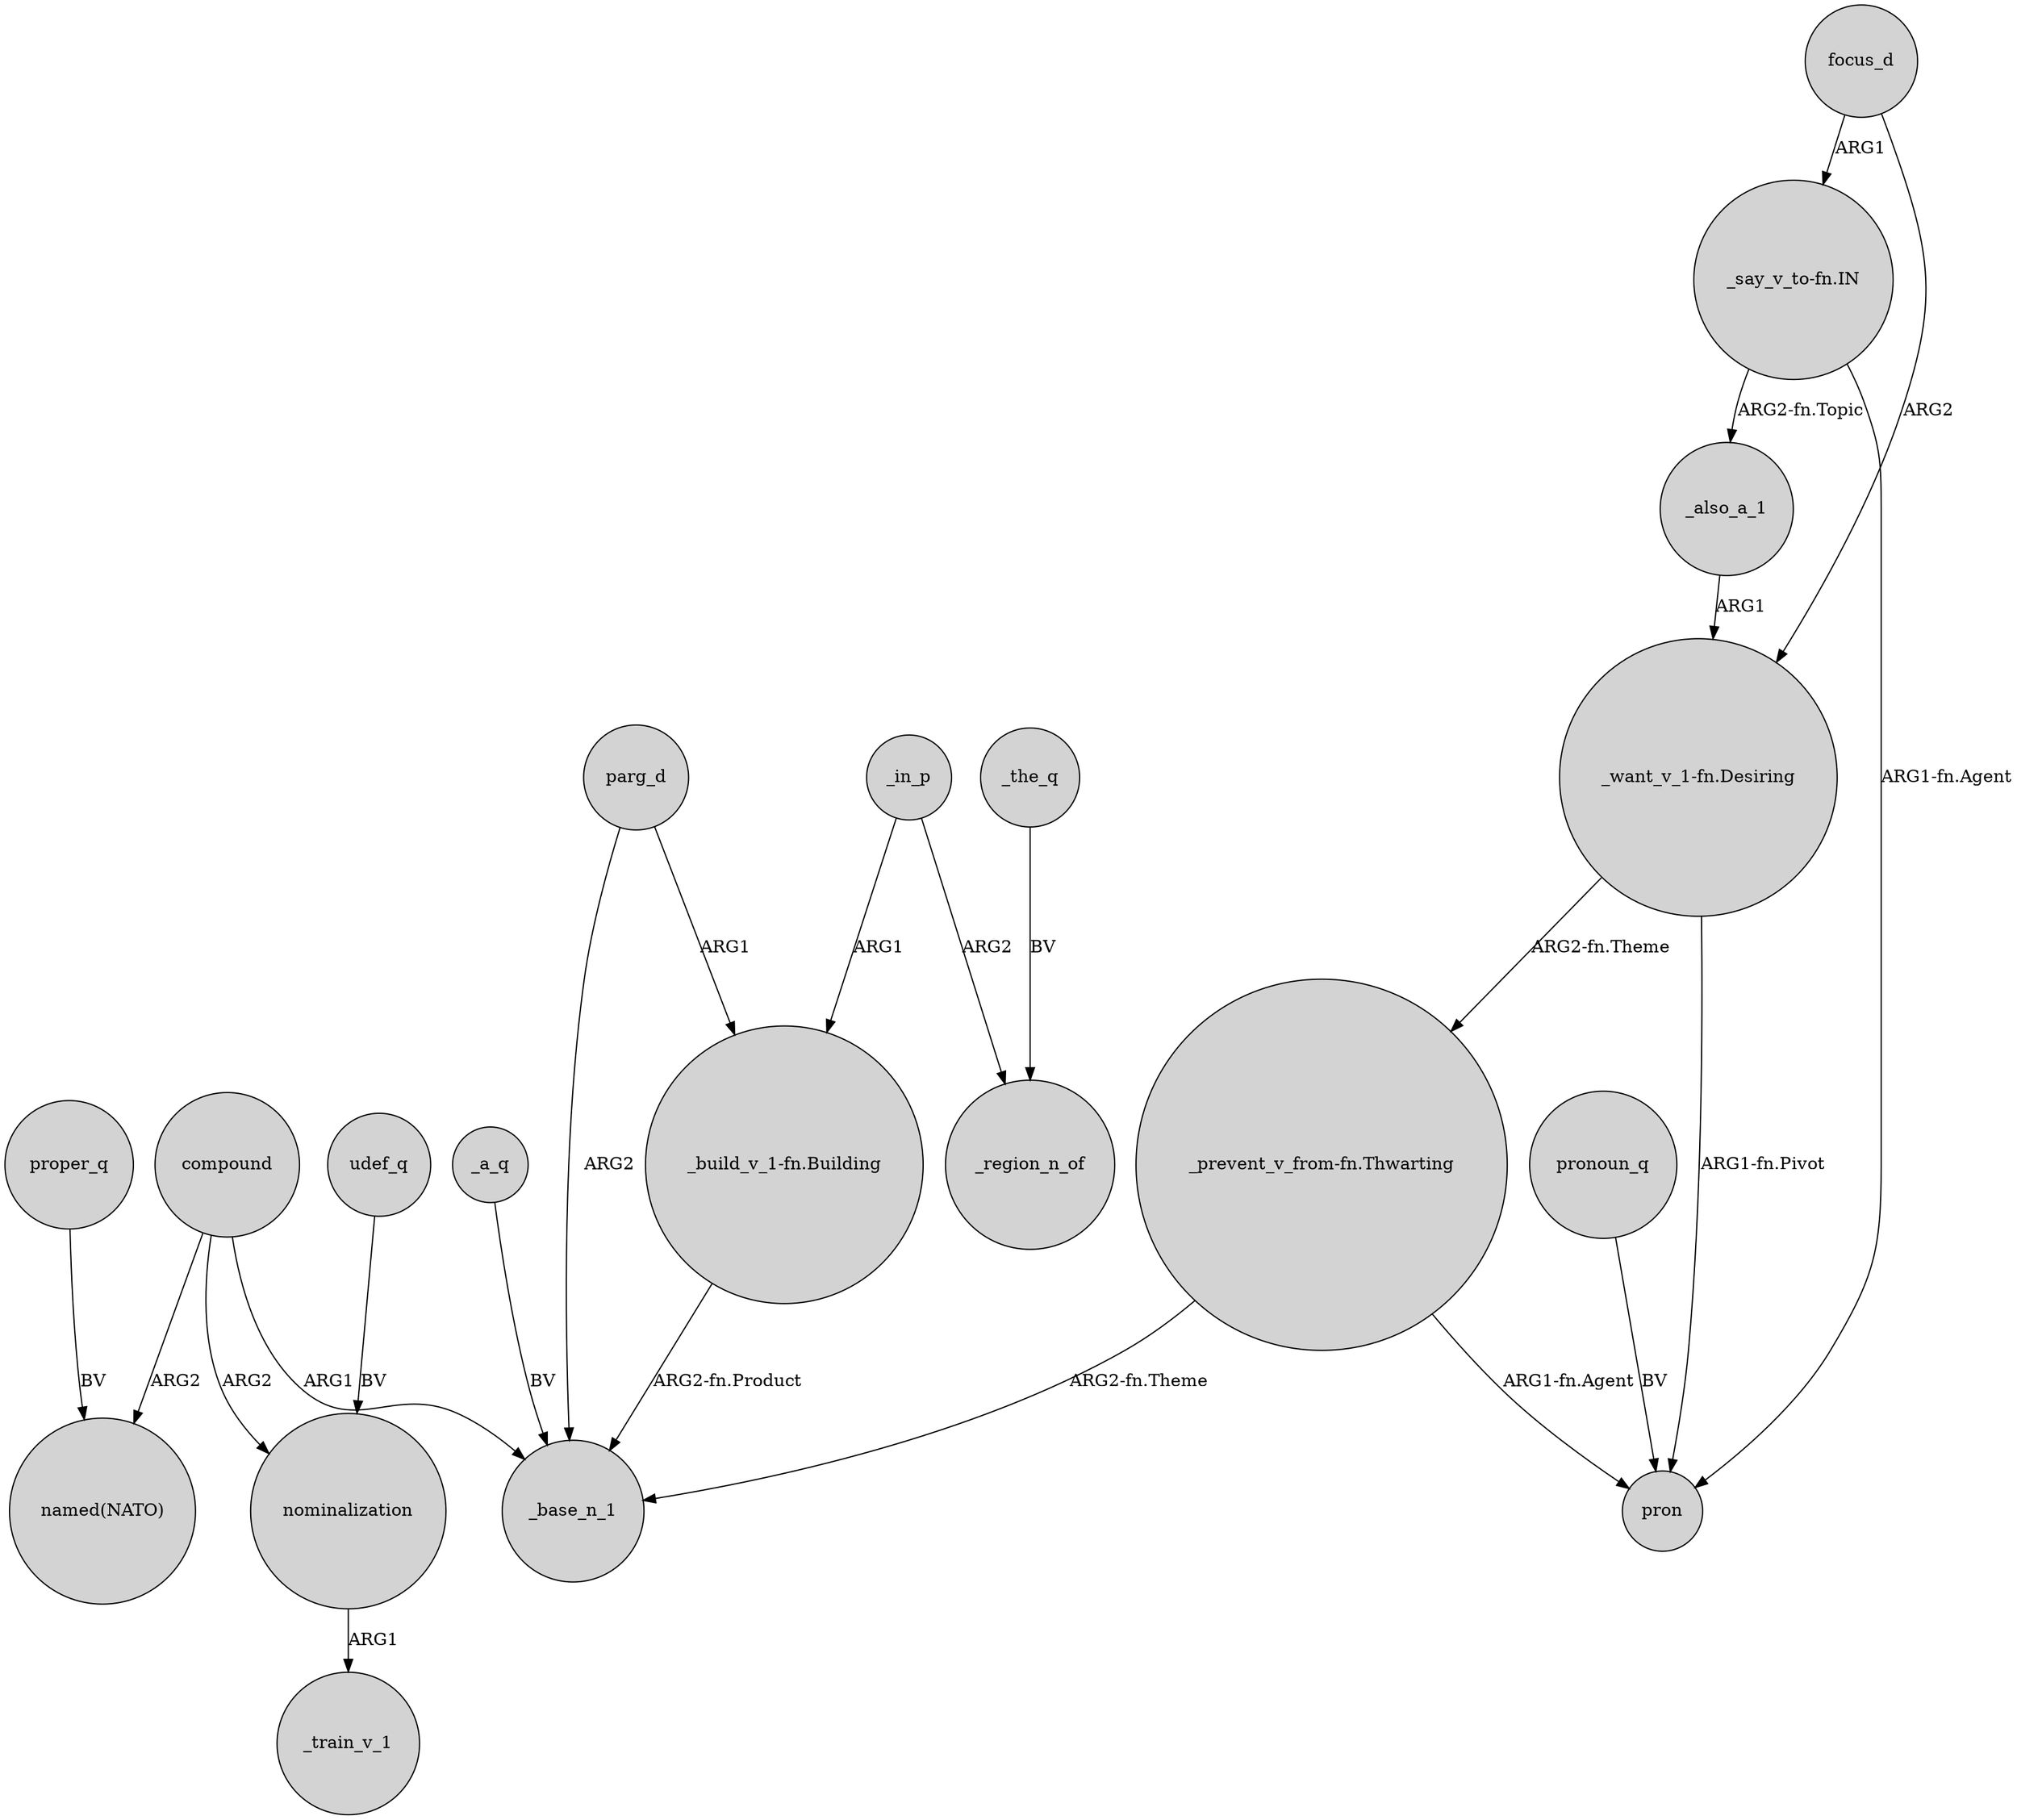 digraph {
	node [shape=circle style=filled]
	proper_q -> "named(NATO)" [label=BV]
	"_say_v_to-fn.IN" -> _also_a_1 [label="ARG2-fn.Topic"]
	_also_a_1 -> "_want_v_1-fn.Desiring" [label=ARG1]
	"_want_v_1-fn.Desiring" -> pron [label="ARG1-fn.Pivot"]
	_in_p -> "_build_v_1-fn.Building" [label=ARG1]
	compound -> nominalization [label=ARG2]
	parg_d -> _base_n_1 [label=ARG2]
	"_prevent_v_from-fn.Thwarting" -> pron [label="ARG1-fn.Agent"]
	focus_d -> "_say_v_to-fn.IN" [label=ARG1]
	"_build_v_1-fn.Building" -> _base_n_1 [label="ARG2-fn.Product"]
	pronoun_q -> pron [label=BV]
	compound -> "named(NATO)" [label=ARG2]
	focus_d -> "_want_v_1-fn.Desiring" [label=ARG2]
	parg_d -> "_build_v_1-fn.Building" [label=ARG1]
	_a_q -> _base_n_1 [label=BV]
	udef_q -> nominalization [label=BV]
	"_say_v_to-fn.IN" -> pron [label="ARG1-fn.Agent"]
	"_prevent_v_from-fn.Thwarting" -> _base_n_1 [label="ARG2-fn.Theme"]
	_in_p -> _region_n_of [label=ARG2]
	"_want_v_1-fn.Desiring" -> "_prevent_v_from-fn.Thwarting" [label="ARG2-fn.Theme"]
	compound -> _base_n_1 [label=ARG1]
	_the_q -> _region_n_of [label=BV]
	nominalization -> _train_v_1 [label=ARG1]
}
